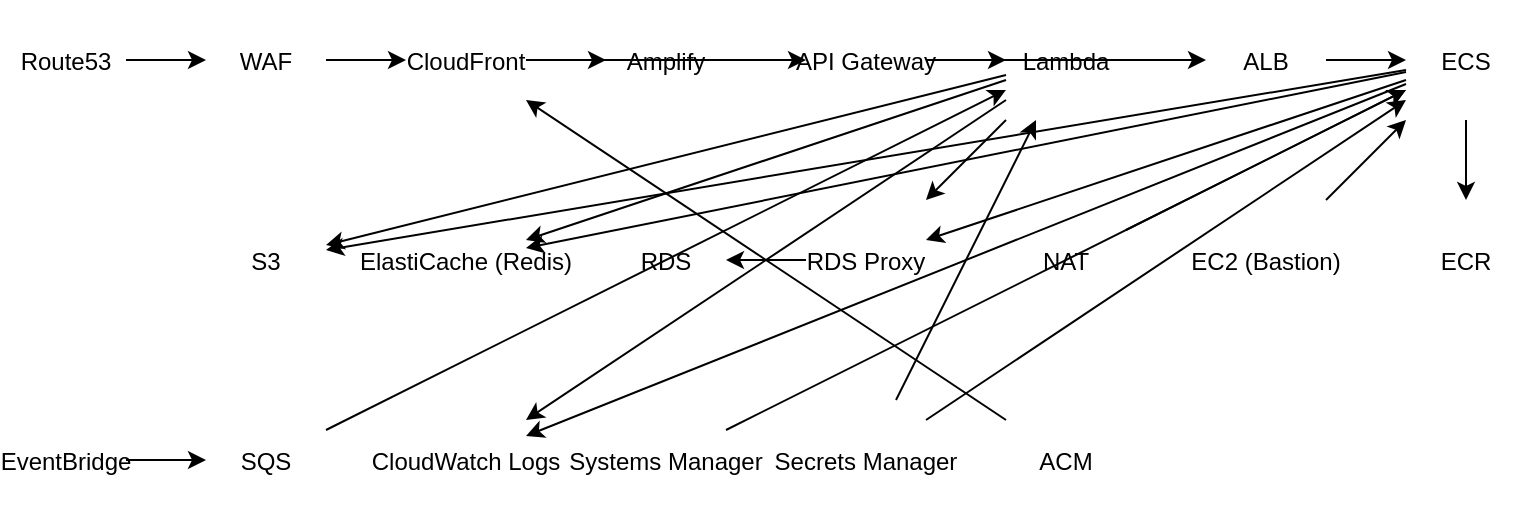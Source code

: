 <mxfile version="14.0.0" type="device">
  <diagram id="diagram_1" name="Page-1">
    <mxGraphModel dx="1000" dy="1000" grid="1" gridSize="10" guides="1" tooltips="1" connect="1" arrows="1" fold="1" page="1" pageScale="1" pageWidth="850" pageHeight="1100" math="0" shadow="0">
      <root>
        <mxCell id="0" />
        <mxCell id="1" parent="0" />

        <!-- Route53 -->
        <mxCell id="route53" value="Route53" style="shape=image;imageAspect=0;aspect=fixed;image=https://d1.awsstatic.com/webteam/architecture-icons/Q315/AWS-Route-53.8c4b3b3b8f6c8e9c8f6c8e9c8f6c8e9c8f6c8e9c.png" vertex="1" parent="1">
          <mxGeometry x="50" y="50" width="60" height="60" as="geometry" />
        </mxCell>

        <!-- WAF -->
        <mxCell id="waf" value="WAF" style="shape=image;imageAspect=0;aspect=fixed;image=https://d1.awsstatic.com/webteam/architecture-icons/Q315/AWS-WAF.8c4b3b3b8f6c8e9c8f6c8e9c8f6c8e9c8f6c8e9c.png" vertex="1" parent="1">
          <mxGeometry x="150" y="50" width="60" height="60" as="geometry" />
        </mxCell>

        <!-- CloudFront -->
        <mxCell id="cloudfront" value="CloudFront" style="shape=image;imageAspect=0;aspect=fixed;image=https://d1.awsstatic.com/webteam/architecture-icons/Q315/Amazon-CloudFront.8c4b3b3b8f6c8e9c8f6c8e9c8f6c8e9c.png" vertex="1" parent="1">
          <mxGeometry x="250" y="50" width="60" height="60" as="geometry" />
        </mxCell>

        <!-- Amplify -->
        <mxCell id="amplify" value="Amplify" style="shape=image;imageAspect=0;aspect=fixed;image=https://d1.awsstatic.com/webteam/architecture-icons/Q315/AWS-Amplify.8c4b3b3b8f6c8e9c8f6c8e9c8f6c8e9c.png" vertex="1" parent="1">
          <mxGeometry x="350" y="50" width="60" height="60" as="geometry" />
        </mxCell>

        <!-- API Gateway -->
        <mxCell id="apigateway" value="API Gateway" style="shape=image;imageAspect=0;aspect=fixed;image=https://d1.awsstatic.com/webteam/architecture-icons/Q315/Amazon-API-Gateway.8c4b3b3b8f6c8e9c8f6c8e9c.png" vertex="1" parent="1">
          <mxGeometry x="450" y="50" width="60" height="60" as="geometry" />
        </mxCell>

        <!-- Lambda -->
        <mxCell id="lambda" value="Lambda" style="shape=image;imageAspect=0;aspect=fixed;image=https://d1.awsstatic.com/webteam/architecture-icons/Q315/AWS-Lambda.8c4b3b3b8f6c8e9c8f6c8e9c8f6c8e9c.png" vertex="1" parent="1">
          <mxGeometry x="550" y="50" width="60" height="60" as="geometry" />
        </mxCell>

        <!-- ALB -->
        <mxCell id="alb" value="ALB" style="shape=image;imageAspect=0;aspect=fixed;image=https://d1.awsstatic.com/webteam/architecture-icons/Q315/Elastic-Load-Balancing.8c4b3b3b8f6c8e9c8f6c8e9c.png" vertex="1" parent="1">
          <mxGeometry x="650" y="50" width="60" height="60" as="geometry" />
        </mxCell>

        <!-- ECS -->
        <mxCell id="ecs" value="ECS" style="shape=image;imageAspect=0;aspect=fixed;image=https://d1.awsstatic.com/webteam/architecture-icons/Q315/Amazon-ECS.8c4b3b3b8f6c8e9c8f6c8e9c8f6c8e9c.png" vertex="1" parent="1">
          <mxGeometry x="750" y="50" width="60" height="60" as="geometry" />
        </mxCell>

        <!-- ECR -->
        <mxCell id="ecr" value="ECR" style="shape=image;imageAspect=0;aspect=fixed;image=https://d1.awsstatic.com/webteam/architecture-icons/Q315/Amazon-ECR.8c4b3b3b8f6c8e9c8f6c8e9c8f6c8e9c.png" vertex="1" parent="1">
          <mxGeometry x="750" y="150" width="60" height="60" as="geometry" />
        </mxCell>

        <!-- EC2 (踏み台サーバー) -->
        <mxCell id="ec2" value="EC2 (Bastion)" style="shape=image;imageAspect=0;aspect=fixed;image=https://d1.awsstatic.com/webteam/architecture-icons/Q315/Amazon-EC2.8c4b3b3b8f6c8e9c8f6c8e9c8f6c8e9c.png" vertex="1" parent="1">
          <mxGeometry x="650" y="150" width="60" height="60" as="geometry" />
        </mxCell>

        <!-- NAT -->
        <mxCell id="nat" value="NAT" style="shape=image;imageAspect=0;aspect=fixed;image=https://d1.awsstatic.com/webteam/architecture-icons/Q315/NAT-Gateway.8c4b3b3b8f6c8e9c8f6c8e9c8f6c8e9c.png" vertex="1" parent="1">
          <mxGeometry x="550" y="150" width="60" height="60" as="geometry" />
        </mxCell>

        <!-- RDS Proxy -->
        <mxCell id="rdsproxy" value="RDS Proxy" style="shape=image;imageAspect=0;aspect=fixed;image=https://d1.awsstatic.com/webteam/architecture-icons/Q315/Amazon-RDS-Proxy.8c4b3b3b8f6c8e9c8f6c8e9c.png" vertex="1" parent="1">
          <mxGeometry x="450" y="150" width="60" height="60" as="geometry" />
        </mxCell>

        <!-- RDS -->
        <mxCell id="rds" value="RDS" style="shape=image;imageAspect=0;aspect=fixed;image=https://d1.awsstatic.com/webteam/architecture-icons/Q315/Amazon-RDS.8c4b3b3b8f6c8e9c8f6c8e9c8f6c8e9c.png" vertex="1" parent="1">
          <mxGeometry x="350" y="150" width="60" height="60" as="geometry" />
        </mxCell>

        <!-- ElastiCache (Redis) -->
        <mxCell id="elasticache" value="ElastiCache (Redis)" style="shape=image;imageAspect=0;aspect=fixed;image=https://d1.awsstatic.com/webteam/architecture-icons/Q315/Amazon-ElastiCache.8c4b3b3b8f6c8e9c8f6c8e9c.png" vertex="1" parent="1">
          <mxGeometry x="250" y="150" width="60" height="60" as="geometry" />
        </mxCell>

        <!-- S3 -->
        <mxCell id="s3" value="S3" style="shape=image;imageAspect=0;aspect=fixed;image=https://d1.awsstatic.com/webteam/architecture-icons/Q315/Amazon-S3.8c4b3b3b8f6c8e9c8f6c8e9c8f6c8e9c.png" vertex="1" parent="1">
          <mxGeometry x="150" y="150" width="60" height="60" as="geometry" />
        </mxCell>

        <!-- EventBridge -->
        <mxCell id="eventbridge" value="EventBridge" style="shape=image;imageAspect=0;aspect=fixed;image=https://d1.awsstatic.com/webteam/architecture-icons/Q315/Amazon-EventBridge.8c4b3b3b8f6c8e9c8f6c8e9c.png" vertex="1" parent="1">
          <mxGeometry x="50" y="250" width="60" height="60" as="geometry" />
        </mxCell>

        <!-- SQS -->
        <mxCell id="sqs" value="SQS" style="shape=image;imageAspect=0;aspect=fixed;image=https://d1.awsstatic.com/webteam/architecture-icons/Q315/Amazon-SQS.8c4b3b3b8f6c8e9c8f6c8e9c8f6c8e9c.png" vertex="1" parent="1">
          <mxGeometry x="150" y="250" width="60" height="60" as="geometry" />
        </mxCell>

        <!-- CloudWatch Logs -->
        <mxCell id="cloudwatch" value="CloudWatch Logs" style="shape=image;imageAspect=0;aspect=fixed;image=https://d1.awsstatic.com/webteam/architecture-icons/Q315/Amazon-CloudWatch.8c4b3b3b8f6c8e9c8f6c8e9c.png" vertex="1" parent="1">
          <mxGeometry x="250" y="250" width="60" height="60" as="geometry" />
        </mxCell>

        <!-- Systems Manager -->
        <mxCell id="systemsmanager" value="Systems Manager" style="shape=image;imageAspect=0;aspect=fixed;image=https://d1.awsstatic.com/webteam/architecture-icons/Q315/AWS-Systems-Manager.8c4b3b3b8f6c8e9c8f6c8e9c.png" vertex="1" parent="1">
          <mxGeometry x="350" y="250" width="60" height="60" as="geometry" />
        </mxCell>

        <!-- Secrets Manager -->
        <mxCell id="secretsmanager" value="Secrets Manager" style="shape=image;imageAspect=0;aspect=fixed;image=https://d1.awsstatic.com/webteam/architecture-icons/Q315/AWS-Secrets-Manager.8c4b3b3b8f6c8e9c8f6c8e9c.png" vertex="1" parent="1">
          <mxGeometry x="450" y="250" width="60" height="60" as="geometry" />
        </mxCell>

        <!-- ACM -->
        <mxCell id="acm" value="ACM" style="shape=image;imageAspect=0;aspect=fixed;image=https://d1.awsstatic.com/webteam/architecture-icons/Q315/AWS-Certificate-Manager.8c4b3b3b8f6c8e9c8f6c8e9c.png" vertex="1" parent="1">
          <mxGeometry x="550" y="250" width="60" height="60" as="geometry" />
        </mxCell>

        <!-- 接続定義 -->
        <!-- Route53 -> WAF -->
        <mxCell id="conn1" edge="1" parent="1" source="route53" target="waf">
          <mxGeometry relative="1" as="geometry" />
        </mxCell>

        <!-- WAF -> CloudFront -->
        <mxCell id="conn2" edge="1" parent="1" source="waf" target="cloudfront">
          <mxGeometry relative="1" as="geometry" />
        </mxCell>

        <!-- CloudFront -> Amplify -->
        <mxCell id="conn3" edge="1" parent="1" source="cloudfront" target="amplify">
          <mxGeometry relative="1" as="geometry" />
        </mxCell>

        <!-- CloudFront -> API Gateway -->
        <mxCell id="conn4" edge="1" parent="1" source="cloudfront" target="apigateway">
          <mxGeometry relative="1" as="geometry" />
        </mxCell>

        <!-- API Gateway -> Lambda -->
        <mxCell id="conn5" edge="1" parent="1" source="apigateway" target="lambda">
          <mxGeometry relative="1" as="geometry" />
        </mxCell>

        <!-- API Gateway -> ALB -->
        <mxCell id="conn6" edge="1" parent="1" source="apigateway" target="alb">
          <mxGeometry relative="1" as="geometry" />
        </mxCell>

        <!-- ALB -> ECS -->
        <mxCell id="conn7" edge="1" parent="1" source="alb" target="ecs">
          <mxGeometry relative="1" as="geometry" />
        </mxCell>

        <!-- ECS -> ECR -->
        <mxCell id="conn8" edge="1" parent="1" source="ecs" target="ecr">
          <mxGeometry relative="1" as="geometry" />
        </mxCell>

        <!-- Lambda -> RDS Proxy -->
        <mxCell id="conn9" edge="1" parent="1" source="lambda" target="rdsproxy">
          <mxGeometry relative="1" as="geometry" />
        </mxCell>

        <!-- RDS Proxy -> RDS -->
        <mxCell id="conn10" edge="1" parent="1" source="rdsproxy" target="rds">
          <mxGeometry relative="1" as="geometry" />
        </mxCell>

        <!-- Lambda -> ElastiCache -->
        <mxCell id="conn11" edge="1" parent="1" source="lambda" target="elasticache">
          <mxGeometry relative="1" as="geometry" />
        </mxCell>

        <!-- Lambda -> S3 -->
        <mxCell id="conn12" edge="1" parent="1" source="lambda" target="s3">
          <mxGeometry relative="1" as="geometry" />
        </mxCell>

        <!-- ECS -> RDS Proxy -->
        <mxCell id="conn13" edge="1" parent="1" source="ecs" target="rdsproxy">
          <mxGeometry relative="1" as="geometry" />
        </mxCell>

        <!-- ECS -> ElastiCache -->
        <mxCell id="conn14" edge="1" parent="1" source="ecs" target="elasticache">
          <mxGeometry relative="1" as="geometry" />
        </mxCell>

        <!-- ECS -> S3 -->
        <mxCell id="conn15" edge="1" parent="1" source="ecs" target="s3">
          <mxGeometry relative="1" as="geometry" />
        </mxCell>

        <!-- EventBridge -> SQS -->
        <mxCell id="conn16" edge="1" parent="1" source="eventbridge" target="sqs">
          <mxGeometry relative="1" as="geometry" />
        </mxCell>

        <!-- SQS -> Lambda -->
        <mxCell id="conn17" edge="1" parent="1" source="sqs" target="lambda">
          <mxGeometry relative="1" as="geometry" />
        </mxCell>

        <!-- Lambda -> CloudWatch Logs -->
        <mxCell id="conn18" edge="1" parent="1" source="lambda" target="cloudwatch">
          <mxGeometry relative="1" as="geometry" />
        </mxCell>

        <!-- ECS -> CloudWatch Logs -->
        <mxCell id="conn19" edge="1" parent="1" source="ecs" target="cloudwatch">
          <mxGeometry relative="1" as="geometry" />
        </mxCell>

        <!-- EC2 -> ECS -->
        <mxCell id="conn20" edge="1" parent="1" source="ec2" target="ecs">
          <mxGeometry relative="1" as="geometry" />
        </mxCell>

        <!-- NAT -> ECS -->
        <mxCell id="conn21" edge="1" parent="1" source="nat" target="ecs">
          <mxGeometry relative="1" as="geometry" />
        </mxCell>

        <!-- Systems Manager -> ECS -->
        <mxCell id="conn22" edge="1" parent="1" source="systemsmanager" target="ecs">
          <mxGeometry relative="1" as="geometry" />
        </mxCell>

        <!-- Secrets Manager -> Lambda -->
        <mxCell id="conn23" edge="1" parent="1" source="secretsmanager" target="lambda">
          <mxGeometry relative="1" as="geometry" />
        </mxCell>

        <!-- Secrets Manager -> ECS -->
        <mxCell id="conn24" edge="1" parent="1" source="secretsmanager" target="ecs">
          <mxGeometry relative="1" as="geometry" />
        </mxCell>

        <!-- ACM -> CloudFront -->
        <mxCell id="conn25" edge="1" parent="1" source="acm" target="cloudfront">
          <mxGeometry relative="1" as="geometry" />
        </mxCell>

      </root>
    </mxGraphModel>
  </diagram>
</mxfile>